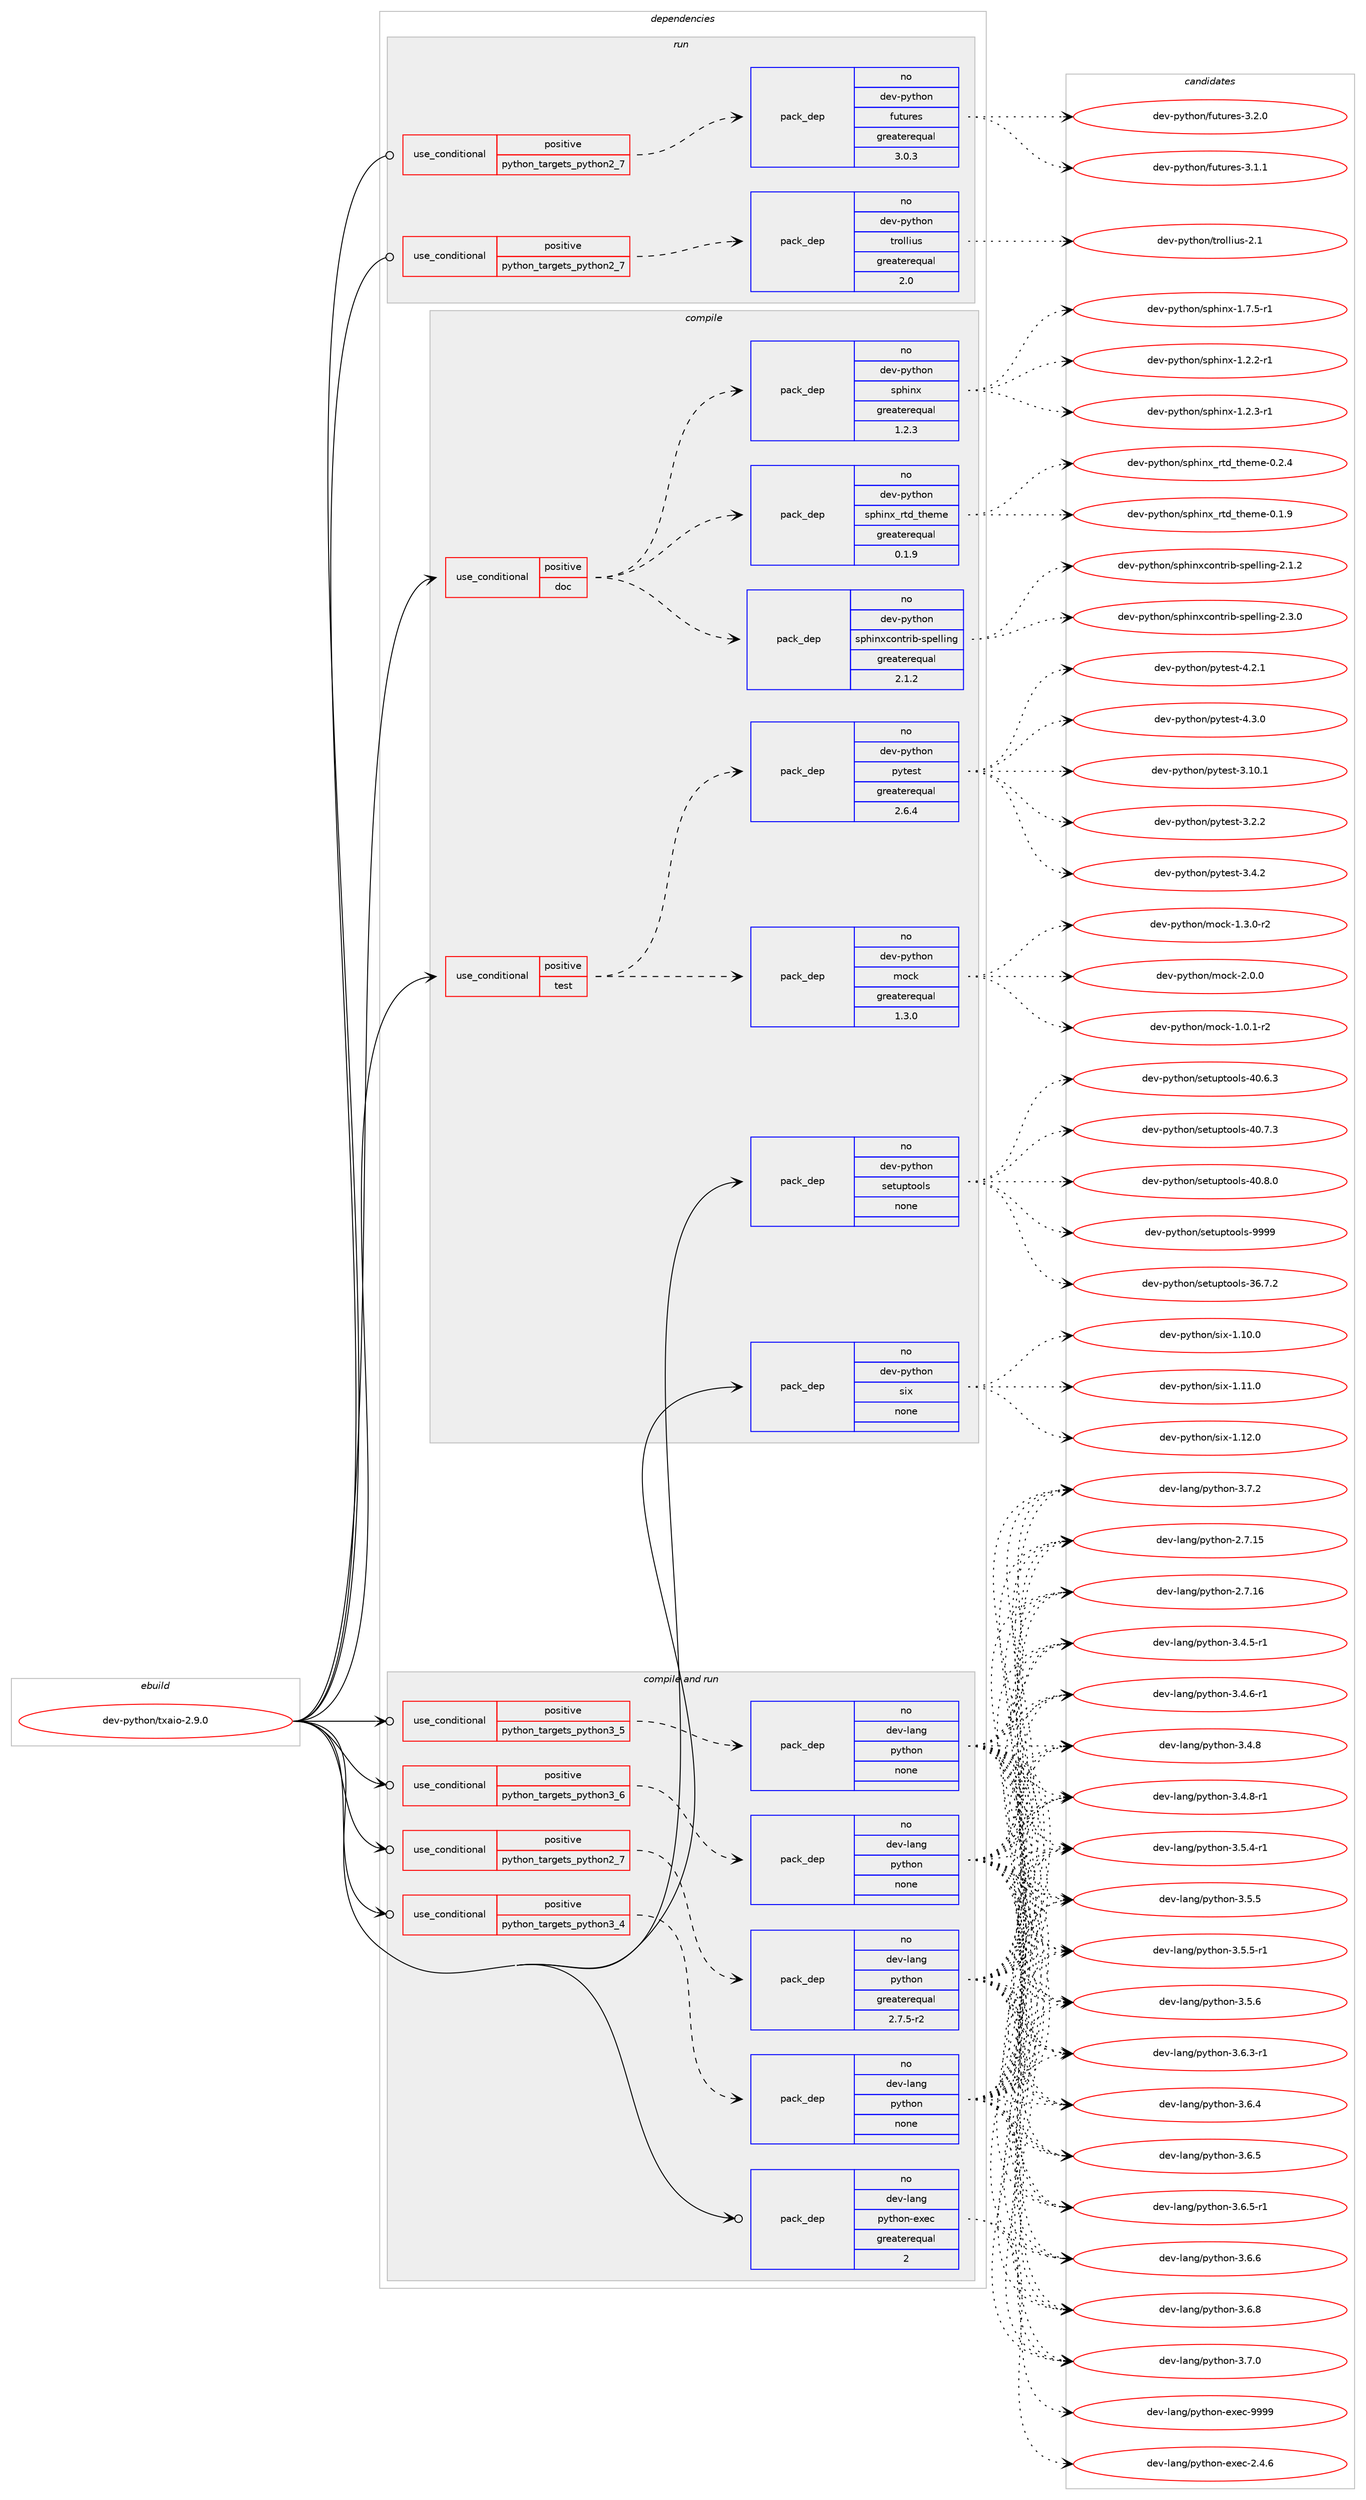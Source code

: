 digraph prolog {

# *************
# Graph options
# *************

newrank=true;
concentrate=true;
compound=true;
graph [rankdir=LR,fontname=Helvetica,fontsize=10,ranksep=1.5];#, ranksep=2.5, nodesep=0.2];
edge  [arrowhead=vee];
node  [fontname=Helvetica,fontsize=10];

# **********
# The ebuild
# **********

subgraph cluster_leftcol {
color=gray;
rank=same;
label=<<i>ebuild</i>>;
id [label="dev-python/txaio-2.9.0", color=red, width=4, href="../dev-python/txaio-2.9.0.svg"];
}

# ****************
# The dependencies
# ****************

subgraph cluster_midcol {
color=gray;
label=<<i>dependencies</i>>;
subgraph cluster_compile {
fillcolor="#eeeeee";
style=filled;
label=<<i>compile</i>>;
subgraph cond386155 {
dependency1445988 [label=<<TABLE BORDER="0" CELLBORDER="1" CELLSPACING="0" CELLPADDING="4"><TR><TD ROWSPAN="3" CELLPADDING="10">use_conditional</TD></TR><TR><TD>positive</TD></TR><TR><TD>doc</TD></TR></TABLE>>, shape=none, color=red];
subgraph pack1036466 {
dependency1445989 [label=<<TABLE BORDER="0" CELLBORDER="1" CELLSPACING="0" CELLPADDING="4" WIDTH="220"><TR><TD ROWSPAN="6" CELLPADDING="30">pack_dep</TD></TR><TR><TD WIDTH="110">no</TD></TR><TR><TD>dev-python</TD></TR><TR><TD>sphinx</TD></TR><TR><TD>greaterequal</TD></TR><TR><TD>1.2.3</TD></TR></TABLE>>, shape=none, color=blue];
}
dependency1445988:e -> dependency1445989:w [weight=20,style="dashed",arrowhead="vee"];
subgraph pack1036467 {
dependency1445990 [label=<<TABLE BORDER="0" CELLBORDER="1" CELLSPACING="0" CELLPADDING="4" WIDTH="220"><TR><TD ROWSPAN="6" CELLPADDING="30">pack_dep</TD></TR><TR><TD WIDTH="110">no</TD></TR><TR><TD>dev-python</TD></TR><TR><TD>sphinxcontrib-spelling</TD></TR><TR><TD>greaterequal</TD></TR><TR><TD>2.1.2</TD></TR></TABLE>>, shape=none, color=blue];
}
dependency1445988:e -> dependency1445990:w [weight=20,style="dashed",arrowhead="vee"];
subgraph pack1036468 {
dependency1445991 [label=<<TABLE BORDER="0" CELLBORDER="1" CELLSPACING="0" CELLPADDING="4" WIDTH="220"><TR><TD ROWSPAN="6" CELLPADDING="30">pack_dep</TD></TR><TR><TD WIDTH="110">no</TD></TR><TR><TD>dev-python</TD></TR><TR><TD>sphinx_rtd_theme</TD></TR><TR><TD>greaterequal</TD></TR><TR><TD>0.1.9</TD></TR></TABLE>>, shape=none, color=blue];
}
dependency1445988:e -> dependency1445991:w [weight=20,style="dashed",arrowhead="vee"];
}
id:e -> dependency1445988:w [weight=20,style="solid",arrowhead="vee"];
subgraph cond386156 {
dependency1445992 [label=<<TABLE BORDER="0" CELLBORDER="1" CELLSPACING="0" CELLPADDING="4"><TR><TD ROWSPAN="3" CELLPADDING="10">use_conditional</TD></TR><TR><TD>positive</TD></TR><TR><TD>test</TD></TR></TABLE>>, shape=none, color=red];
subgraph pack1036469 {
dependency1445993 [label=<<TABLE BORDER="0" CELLBORDER="1" CELLSPACING="0" CELLPADDING="4" WIDTH="220"><TR><TD ROWSPAN="6" CELLPADDING="30">pack_dep</TD></TR><TR><TD WIDTH="110">no</TD></TR><TR><TD>dev-python</TD></TR><TR><TD>pytest</TD></TR><TR><TD>greaterequal</TD></TR><TR><TD>2.6.4</TD></TR></TABLE>>, shape=none, color=blue];
}
dependency1445992:e -> dependency1445993:w [weight=20,style="dashed",arrowhead="vee"];
subgraph pack1036470 {
dependency1445994 [label=<<TABLE BORDER="0" CELLBORDER="1" CELLSPACING="0" CELLPADDING="4" WIDTH="220"><TR><TD ROWSPAN="6" CELLPADDING="30">pack_dep</TD></TR><TR><TD WIDTH="110">no</TD></TR><TR><TD>dev-python</TD></TR><TR><TD>mock</TD></TR><TR><TD>greaterequal</TD></TR><TR><TD>1.3.0</TD></TR></TABLE>>, shape=none, color=blue];
}
dependency1445992:e -> dependency1445994:w [weight=20,style="dashed",arrowhead="vee"];
}
id:e -> dependency1445992:w [weight=20,style="solid",arrowhead="vee"];
subgraph pack1036471 {
dependency1445995 [label=<<TABLE BORDER="0" CELLBORDER="1" CELLSPACING="0" CELLPADDING="4" WIDTH="220"><TR><TD ROWSPAN="6" CELLPADDING="30">pack_dep</TD></TR><TR><TD WIDTH="110">no</TD></TR><TR><TD>dev-python</TD></TR><TR><TD>setuptools</TD></TR><TR><TD>none</TD></TR><TR><TD></TD></TR></TABLE>>, shape=none, color=blue];
}
id:e -> dependency1445995:w [weight=20,style="solid",arrowhead="vee"];
subgraph pack1036472 {
dependency1445996 [label=<<TABLE BORDER="0" CELLBORDER="1" CELLSPACING="0" CELLPADDING="4" WIDTH="220"><TR><TD ROWSPAN="6" CELLPADDING="30">pack_dep</TD></TR><TR><TD WIDTH="110">no</TD></TR><TR><TD>dev-python</TD></TR><TR><TD>six</TD></TR><TR><TD>none</TD></TR><TR><TD></TD></TR></TABLE>>, shape=none, color=blue];
}
id:e -> dependency1445996:w [weight=20,style="solid",arrowhead="vee"];
}
subgraph cluster_compileandrun {
fillcolor="#eeeeee";
style=filled;
label=<<i>compile and run</i>>;
subgraph cond386157 {
dependency1445997 [label=<<TABLE BORDER="0" CELLBORDER="1" CELLSPACING="0" CELLPADDING="4"><TR><TD ROWSPAN="3" CELLPADDING="10">use_conditional</TD></TR><TR><TD>positive</TD></TR><TR><TD>python_targets_python2_7</TD></TR></TABLE>>, shape=none, color=red];
subgraph pack1036473 {
dependency1445998 [label=<<TABLE BORDER="0" CELLBORDER="1" CELLSPACING="0" CELLPADDING="4" WIDTH="220"><TR><TD ROWSPAN="6" CELLPADDING="30">pack_dep</TD></TR><TR><TD WIDTH="110">no</TD></TR><TR><TD>dev-lang</TD></TR><TR><TD>python</TD></TR><TR><TD>greaterequal</TD></TR><TR><TD>2.7.5-r2</TD></TR></TABLE>>, shape=none, color=blue];
}
dependency1445997:e -> dependency1445998:w [weight=20,style="dashed",arrowhead="vee"];
}
id:e -> dependency1445997:w [weight=20,style="solid",arrowhead="odotvee"];
subgraph cond386158 {
dependency1445999 [label=<<TABLE BORDER="0" CELLBORDER="1" CELLSPACING="0" CELLPADDING="4"><TR><TD ROWSPAN="3" CELLPADDING="10">use_conditional</TD></TR><TR><TD>positive</TD></TR><TR><TD>python_targets_python3_4</TD></TR></TABLE>>, shape=none, color=red];
subgraph pack1036474 {
dependency1446000 [label=<<TABLE BORDER="0" CELLBORDER="1" CELLSPACING="0" CELLPADDING="4" WIDTH="220"><TR><TD ROWSPAN="6" CELLPADDING="30">pack_dep</TD></TR><TR><TD WIDTH="110">no</TD></TR><TR><TD>dev-lang</TD></TR><TR><TD>python</TD></TR><TR><TD>none</TD></TR><TR><TD></TD></TR></TABLE>>, shape=none, color=blue];
}
dependency1445999:e -> dependency1446000:w [weight=20,style="dashed",arrowhead="vee"];
}
id:e -> dependency1445999:w [weight=20,style="solid",arrowhead="odotvee"];
subgraph cond386159 {
dependency1446001 [label=<<TABLE BORDER="0" CELLBORDER="1" CELLSPACING="0" CELLPADDING="4"><TR><TD ROWSPAN="3" CELLPADDING="10">use_conditional</TD></TR><TR><TD>positive</TD></TR><TR><TD>python_targets_python3_5</TD></TR></TABLE>>, shape=none, color=red];
subgraph pack1036475 {
dependency1446002 [label=<<TABLE BORDER="0" CELLBORDER="1" CELLSPACING="0" CELLPADDING="4" WIDTH="220"><TR><TD ROWSPAN="6" CELLPADDING="30">pack_dep</TD></TR><TR><TD WIDTH="110">no</TD></TR><TR><TD>dev-lang</TD></TR><TR><TD>python</TD></TR><TR><TD>none</TD></TR><TR><TD></TD></TR></TABLE>>, shape=none, color=blue];
}
dependency1446001:e -> dependency1446002:w [weight=20,style="dashed",arrowhead="vee"];
}
id:e -> dependency1446001:w [weight=20,style="solid",arrowhead="odotvee"];
subgraph cond386160 {
dependency1446003 [label=<<TABLE BORDER="0" CELLBORDER="1" CELLSPACING="0" CELLPADDING="4"><TR><TD ROWSPAN="3" CELLPADDING="10">use_conditional</TD></TR><TR><TD>positive</TD></TR><TR><TD>python_targets_python3_6</TD></TR></TABLE>>, shape=none, color=red];
subgraph pack1036476 {
dependency1446004 [label=<<TABLE BORDER="0" CELLBORDER="1" CELLSPACING="0" CELLPADDING="4" WIDTH="220"><TR><TD ROWSPAN="6" CELLPADDING="30">pack_dep</TD></TR><TR><TD WIDTH="110">no</TD></TR><TR><TD>dev-lang</TD></TR><TR><TD>python</TD></TR><TR><TD>none</TD></TR><TR><TD></TD></TR></TABLE>>, shape=none, color=blue];
}
dependency1446003:e -> dependency1446004:w [weight=20,style="dashed",arrowhead="vee"];
}
id:e -> dependency1446003:w [weight=20,style="solid",arrowhead="odotvee"];
subgraph pack1036477 {
dependency1446005 [label=<<TABLE BORDER="0" CELLBORDER="1" CELLSPACING="0" CELLPADDING="4" WIDTH="220"><TR><TD ROWSPAN="6" CELLPADDING="30">pack_dep</TD></TR><TR><TD WIDTH="110">no</TD></TR><TR><TD>dev-lang</TD></TR><TR><TD>python-exec</TD></TR><TR><TD>greaterequal</TD></TR><TR><TD>2</TD></TR></TABLE>>, shape=none, color=blue];
}
id:e -> dependency1446005:w [weight=20,style="solid",arrowhead="odotvee"];
}
subgraph cluster_run {
fillcolor="#eeeeee";
style=filled;
label=<<i>run</i>>;
subgraph cond386161 {
dependency1446006 [label=<<TABLE BORDER="0" CELLBORDER="1" CELLSPACING="0" CELLPADDING="4"><TR><TD ROWSPAN="3" CELLPADDING="10">use_conditional</TD></TR><TR><TD>positive</TD></TR><TR><TD>python_targets_python2_7</TD></TR></TABLE>>, shape=none, color=red];
subgraph pack1036478 {
dependency1446007 [label=<<TABLE BORDER="0" CELLBORDER="1" CELLSPACING="0" CELLPADDING="4" WIDTH="220"><TR><TD ROWSPAN="6" CELLPADDING="30">pack_dep</TD></TR><TR><TD WIDTH="110">no</TD></TR><TR><TD>dev-python</TD></TR><TR><TD>futures</TD></TR><TR><TD>greaterequal</TD></TR><TR><TD>3.0.3</TD></TR></TABLE>>, shape=none, color=blue];
}
dependency1446006:e -> dependency1446007:w [weight=20,style="dashed",arrowhead="vee"];
}
id:e -> dependency1446006:w [weight=20,style="solid",arrowhead="odot"];
subgraph cond386162 {
dependency1446008 [label=<<TABLE BORDER="0" CELLBORDER="1" CELLSPACING="0" CELLPADDING="4"><TR><TD ROWSPAN="3" CELLPADDING="10">use_conditional</TD></TR><TR><TD>positive</TD></TR><TR><TD>python_targets_python2_7</TD></TR></TABLE>>, shape=none, color=red];
subgraph pack1036479 {
dependency1446009 [label=<<TABLE BORDER="0" CELLBORDER="1" CELLSPACING="0" CELLPADDING="4" WIDTH="220"><TR><TD ROWSPAN="6" CELLPADDING="30">pack_dep</TD></TR><TR><TD WIDTH="110">no</TD></TR><TR><TD>dev-python</TD></TR><TR><TD>trollius</TD></TR><TR><TD>greaterequal</TD></TR><TR><TD>2.0</TD></TR></TABLE>>, shape=none, color=blue];
}
dependency1446008:e -> dependency1446009:w [weight=20,style="dashed",arrowhead="vee"];
}
id:e -> dependency1446008:w [weight=20,style="solid",arrowhead="odot"];
}
}

# **************
# The candidates
# **************

subgraph cluster_choices {
rank=same;
color=gray;
label=<<i>candidates</i>>;

subgraph choice1036466 {
color=black;
nodesep=1;
choice10010111845112121116104111110471151121041051101204549465046504511449 [label="dev-python/sphinx-1.2.2-r1", color=red, width=4,href="../dev-python/sphinx-1.2.2-r1.svg"];
choice10010111845112121116104111110471151121041051101204549465046514511449 [label="dev-python/sphinx-1.2.3-r1", color=red, width=4,href="../dev-python/sphinx-1.2.3-r1.svg"];
choice10010111845112121116104111110471151121041051101204549465546534511449 [label="dev-python/sphinx-1.7.5-r1", color=red, width=4,href="../dev-python/sphinx-1.7.5-r1.svg"];
dependency1445989:e -> choice10010111845112121116104111110471151121041051101204549465046504511449:w [style=dotted,weight="100"];
dependency1445989:e -> choice10010111845112121116104111110471151121041051101204549465046514511449:w [style=dotted,weight="100"];
dependency1445989:e -> choice10010111845112121116104111110471151121041051101204549465546534511449:w [style=dotted,weight="100"];
}
subgraph choice1036467 {
color=black;
nodesep=1;
choice1001011184511212111610411111047115112104105110120991111101161141059845115112101108108105110103455046494650 [label="dev-python/sphinxcontrib-spelling-2.1.2", color=red, width=4,href="../dev-python/sphinxcontrib-spelling-2.1.2.svg"];
choice1001011184511212111610411111047115112104105110120991111101161141059845115112101108108105110103455046514648 [label="dev-python/sphinxcontrib-spelling-2.3.0", color=red, width=4,href="../dev-python/sphinxcontrib-spelling-2.3.0.svg"];
dependency1445990:e -> choice1001011184511212111610411111047115112104105110120991111101161141059845115112101108108105110103455046494650:w [style=dotted,weight="100"];
dependency1445990:e -> choice1001011184511212111610411111047115112104105110120991111101161141059845115112101108108105110103455046514648:w [style=dotted,weight="100"];
}
subgraph choice1036468 {
color=black;
nodesep=1;
choice10010111845112121116104111110471151121041051101209511411610095116104101109101454846494657 [label="dev-python/sphinx_rtd_theme-0.1.9", color=red, width=4,href="../dev-python/sphinx_rtd_theme-0.1.9.svg"];
choice10010111845112121116104111110471151121041051101209511411610095116104101109101454846504652 [label="dev-python/sphinx_rtd_theme-0.2.4", color=red, width=4,href="../dev-python/sphinx_rtd_theme-0.2.4.svg"];
dependency1445991:e -> choice10010111845112121116104111110471151121041051101209511411610095116104101109101454846494657:w [style=dotted,weight="100"];
dependency1445991:e -> choice10010111845112121116104111110471151121041051101209511411610095116104101109101454846504652:w [style=dotted,weight="100"];
}
subgraph choice1036469 {
color=black;
nodesep=1;
choice100101118451121211161041111104711212111610111511645514649484649 [label="dev-python/pytest-3.10.1", color=red, width=4,href="../dev-python/pytest-3.10.1.svg"];
choice1001011184511212111610411111047112121116101115116455146504650 [label="dev-python/pytest-3.2.2", color=red, width=4,href="../dev-python/pytest-3.2.2.svg"];
choice1001011184511212111610411111047112121116101115116455146524650 [label="dev-python/pytest-3.4.2", color=red, width=4,href="../dev-python/pytest-3.4.2.svg"];
choice1001011184511212111610411111047112121116101115116455246504649 [label="dev-python/pytest-4.2.1", color=red, width=4,href="../dev-python/pytest-4.2.1.svg"];
choice1001011184511212111610411111047112121116101115116455246514648 [label="dev-python/pytest-4.3.0", color=red, width=4,href="../dev-python/pytest-4.3.0.svg"];
dependency1445993:e -> choice100101118451121211161041111104711212111610111511645514649484649:w [style=dotted,weight="100"];
dependency1445993:e -> choice1001011184511212111610411111047112121116101115116455146504650:w [style=dotted,weight="100"];
dependency1445993:e -> choice1001011184511212111610411111047112121116101115116455146524650:w [style=dotted,weight="100"];
dependency1445993:e -> choice1001011184511212111610411111047112121116101115116455246504649:w [style=dotted,weight="100"];
dependency1445993:e -> choice1001011184511212111610411111047112121116101115116455246514648:w [style=dotted,weight="100"];
}
subgraph choice1036470 {
color=black;
nodesep=1;
choice1001011184511212111610411111047109111991074549464846494511450 [label="dev-python/mock-1.0.1-r2", color=red, width=4,href="../dev-python/mock-1.0.1-r2.svg"];
choice1001011184511212111610411111047109111991074549465146484511450 [label="dev-python/mock-1.3.0-r2", color=red, width=4,href="../dev-python/mock-1.3.0-r2.svg"];
choice100101118451121211161041111104710911199107455046484648 [label="dev-python/mock-2.0.0", color=red, width=4,href="../dev-python/mock-2.0.0.svg"];
dependency1445994:e -> choice1001011184511212111610411111047109111991074549464846494511450:w [style=dotted,weight="100"];
dependency1445994:e -> choice1001011184511212111610411111047109111991074549465146484511450:w [style=dotted,weight="100"];
dependency1445994:e -> choice100101118451121211161041111104710911199107455046484648:w [style=dotted,weight="100"];
}
subgraph choice1036471 {
color=black;
nodesep=1;
choice100101118451121211161041111104711510111611711211611111110811545515446554650 [label="dev-python/setuptools-36.7.2", color=red, width=4,href="../dev-python/setuptools-36.7.2.svg"];
choice100101118451121211161041111104711510111611711211611111110811545524846544651 [label="dev-python/setuptools-40.6.3", color=red, width=4,href="../dev-python/setuptools-40.6.3.svg"];
choice100101118451121211161041111104711510111611711211611111110811545524846554651 [label="dev-python/setuptools-40.7.3", color=red, width=4,href="../dev-python/setuptools-40.7.3.svg"];
choice100101118451121211161041111104711510111611711211611111110811545524846564648 [label="dev-python/setuptools-40.8.0", color=red, width=4,href="../dev-python/setuptools-40.8.0.svg"];
choice10010111845112121116104111110471151011161171121161111111081154557575757 [label="dev-python/setuptools-9999", color=red, width=4,href="../dev-python/setuptools-9999.svg"];
dependency1445995:e -> choice100101118451121211161041111104711510111611711211611111110811545515446554650:w [style=dotted,weight="100"];
dependency1445995:e -> choice100101118451121211161041111104711510111611711211611111110811545524846544651:w [style=dotted,weight="100"];
dependency1445995:e -> choice100101118451121211161041111104711510111611711211611111110811545524846554651:w [style=dotted,weight="100"];
dependency1445995:e -> choice100101118451121211161041111104711510111611711211611111110811545524846564648:w [style=dotted,weight="100"];
dependency1445995:e -> choice10010111845112121116104111110471151011161171121161111111081154557575757:w [style=dotted,weight="100"];
}
subgraph choice1036472 {
color=black;
nodesep=1;
choice100101118451121211161041111104711510512045494649484648 [label="dev-python/six-1.10.0", color=red, width=4,href="../dev-python/six-1.10.0.svg"];
choice100101118451121211161041111104711510512045494649494648 [label="dev-python/six-1.11.0", color=red, width=4,href="../dev-python/six-1.11.0.svg"];
choice100101118451121211161041111104711510512045494649504648 [label="dev-python/six-1.12.0", color=red, width=4,href="../dev-python/six-1.12.0.svg"];
dependency1445996:e -> choice100101118451121211161041111104711510512045494649484648:w [style=dotted,weight="100"];
dependency1445996:e -> choice100101118451121211161041111104711510512045494649494648:w [style=dotted,weight="100"];
dependency1445996:e -> choice100101118451121211161041111104711510512045494649504648:w [style=dotted,weight="100"];
}
subgraph choice1036473 {
color=black;
nodesep=1;
choice10010111845108971101034711212111610411111045504655464953 [label="dev-lang/python-2.7.15", color=red, width=4,href="../dev-lang/python-2.7.15.svg"];
choice10010111845108971101034711212111610411111045504655464954 [label="dev-lang/python-2.7.16", color=red, width=4,href="../dev-lang/python-2.7.16.svg"];
choice1001011184510897110103471121211161041111104551465246534511449 [label="dev-lang/python-3.4.5-r1", color=red, width=4,href="../dev-lang/python-3.4.5-r1.svg"];
choice1001011184510897110103471121211161041111104551465246544511449 [label="dev-lang/python-3.4.6-r1", color=red, width=4,href="../dev-lang/python-3.4.6-r1.svg"];
choice100101118451089711010347112121116104111110455146524656 [label="dev-lang/python-3.4.8", color=red, width=4,href="../dev-lang/python-3.4.8.svg"];
choice1001011184510897110103471121211161041111104551465246564511449 [label="dev-lang/python-3.4.8-r1", color=red, width=4,href="../dev-lang/python-3.4.8-r1.svg"];
choice1001011184510897110103471121211161041111104551465346524511449 [label="dev-lang/python-3.5.4-r1", color=red, width=4,href="../dev-lang/python-3.5.4-r1.svg"];
choice100101118451089711010347112121116104111110455146534653 [label="dev-lang/python-3.5.5", color=red, width=4,href="../dev-lang/python-3.5.5.svg"];
choice1001011184510897110103471121211161041111104551465346534511449 [label="dev-lang/python-3.5.5-r1", color=red, width=4,href="../dev-lang/python-3.5.5-r1.svg"];
choice100101118451089711010347112121116104111110455146534654 [label="dev-lang/python-3.5.6", color=red, width=4,href="../dev-lang/python-3.5.6.svg"];
choice1001011184510897110103471121211161041111104551465446514511449 [label="dev-lang/python-3.6.3-r1", color=red, width=4,href="../dev-lang/python-3.6.3-r1.svg"];
choice100101118451089711010347112121116104111110455146544652 [label="dev-lang/python-3.6.4", color=red, width=4,href="../dev-lang/python-3.6.4.svg"];
choice100101118451089711010347112121116104111110455146544653 [label="dev-lang/python-3.6.5", color=red, width=4,href="../dev-lang/python-3.6.5.svg"];
choice1001011184510897110103471121211161041111104551465446534511449 [label="dev-lang/python-3.6.5-r1", color=red, width=4,href="../dev-lang/python-3.6.5-r1.svg"];
choice100101118451089711010347112121116104111110455146544654 [label="dev-lang/python-3.6.6", color=red, width=4,href="../dev-lang/python-3.6.6.svg"];
choice100101118451089711010347112121116104111110455146544656 [label="dev-lang/python-3.6.8", color=red, width=4,href="../dev-lang/python-3.6.8.svg"];
choice100101118451089711010347112121116104111110455146554648 [label="dev-lang/python-3.7.0", color=red, width=4,href="../dev-lang/python-3.7.0.svg"];
choice100101118451089711010347112121116104111110455146554650 [label="dev-lang/python-3.7.2", color=red, width=4,href="../dev-lang/python-3.7.2.svg"];
dependency1445998:e -> choice10010111845108971101034711212111610411111045504655464953:w [style=dotted,weight="100"];
dependency1445998:e -> choice10010111845108971101034711212111610411111045504655464954:w [style=dotted,weight="100"];
dependency1445998:e -> choice1001011184510897110103471121211161041111104551465246534511449:w [style=dotted,weight="100"];
dependency1445998:e -> choice1001011184510897110103471121211161041111104551465246544511449:w [style=dotted,weight="100"];
dependency1445998:e -> choice100101118451089711010347112121116104111110455146524656:w [style=dotted,weight="100"];
dependency1445998:e -> choice1001011184510897110103471121211161041111104551465246564511449:w [style=dotted,weight="100"];
dependency1445998:e -> choice1001011184510897110103471121211161041111104551465346524511449:w [style=dotted,weight="100"];
dependency1445998:e -> choice100101118451089711010347112121116104111110455146534653:w [style=dotted,weight="100"];
dependency1445998:e -> choice1001011184510897110103471121211161041111104551465346534511449:w [style=dotted,weight="100"];
dependency1445998:e -> choice100101118451089711010347112121116104111110455146534654:w [style=dotted,weight="100"];
dependency1445998:e -> choice1001011184510897110103471121211161041111104551465446514511449:w [style=dotted,weight="100"];
dependency1445998:e -> choice100101118451089711010347112121116104111110455146544652:w [style=dotted,weight="100"];
dependency1445998:e -> choice100101118451089711010347112121116104111110455146544653:w [style=dotted,weight="100"];
dependency1445998:e -> choice1001011184510897110103471121211161041111104551465446534511449:w [style=dotted,weight="100"];
dependency1445998:e -> choice100101118451089711010347112121116104111110455146544654:w [style=dotted,weight="100"];
dependency1445998:e -> choice100101118451089711010347112121116104111110455146544656:w [style=dotted,weight="100"];
dependency1445998:e -> choice100101118451089711010347112121116104111110455146554648:w [style=dotted,weight="100"];
dependency1445998:e -> choice100101118451089711010347112121116104111110455146554650:w [style=dotted,weight="100"];
}
subgraph choice1036474 {
color=black;
nodesep=1;
choice10010111845108971101034711212111610411111045504655464953 [label="dev-lang/python-2.7.15", color=red, width=4,href="../dev-lang/python-2.7.15.svg"];
choice10010111845108971101034711212111610411111045504655464954 [label="dev-lang/python-2.7.16", color=red, width=4,href="../dev-lang/python-2.7.16.svg"];
choice1001011184510897110103471121211161041111104551465246534511449 [label="dev-lang/python-3.4.5-r1", color=red, width=4,href="../dev-lang/python-3.4.5-r1.svg"];
choice1001011184510897110103471121211161041111104551465246544511449 [label="dev-lang/python-3.4.6-r1", color=red, width=4,href="../dev-lang/python-3.4.6-r1.svg"];
choice100101118451089711010347112121116104111110455146524656 [label="dev-lang/python-3.4.8", color=red, width=4,href="../dev-lang/python-3.4.8.svg"];
choice1001011184510897110103471121211161041111104551465246564511449 [label="dev-lang/python-3.4.8-r1", color=red, width=4,href="../dev-lang/python-3.4.8-r1.svg"];
choice1001011184510897110103471121211161041111104551465346524511449 [label="dev-lang/python-3.5.4-r1", color=red, width=4,href="../dev-lang/python-3.5.4-r1.svg"];
choice100101118451089711010347112121116104111110455146534653 [label="dev-lang/python-3.5.5", color=red, width=4,href="../dev-lang/python-3.5.5.svg"];
choice1001011184510897110103471121211161041111104551465346534511449 [label="dev-lang/python-3.5.5-r1", color=red, width=4,href="../dev-lang/python-3.5.5-r1.svg"];
choice100101118451089711010347112121116104111110455146534654 [label="dev-lang/python-3.5.6", color=red, width=4,href="../dev-lang/python-3.5.6.svg"];
choice1001011184510897110103471121211161041111104551465446514511449 [label="dev-lang/python-3.6.3-r1", color=red, width=4,href="../dev-lang/python-3.6.3-r1.svg"];
choice100101118451089711010347112121116104111110455146544652 [label="dev-lang/python-3.6.4", color=red, width=4,href="../dev-lang/python-3.6.4.svg"];
choice100101118451089711010347112121116104111110455146544653 [label="dev-lang/python-3.6.5", color=red, width=4,href="../dev-lang/python-3.6.5.svg"];
choice1001011184510897110103471121211161041111104551465446534511449 [label="dev-lang/python-3.6.5-r1", color=red, width=4,href="../dev-lang/python-3.6.5-r1.svg"];
choice100101118451089711010347112121116104111110455146544654 [label="dev-lang/python-3.6.6", color=red, width=4,href="../dev-lang/python-3.6.6.svg"];
choice100101118451089711010347112121116104111110455146544656 [label="dev-lang/python-3.6.8", color=red, width=4,href="../dev-lang/python-3.6.8.svg"];
choice100101118451089711010347112121116104111110455146554648 [label="dev-lang/python-3.7.0", color=red, width=4,href="../dev-lang/python-3.7.0.svg"];
choice100101118451089711010347112121116104111110455146554650 [label="dev-lang/python-3.7.2", color=red, width=4,href="../dev-lang/python-3.7.2.svg"];
dependency1446000:e -> choice10010111845108971101034711212111610411111045504655464953:w [style=dotted,weight="100"];
dependency1446000:e -> choice10010111845108971101034711212111610411111045504655464954:w [style=dotted,weight="100"];
dependency1446000:e -> choice1001011184510897110103471121211161041111104551465246534511449:w [style=dotted,weight="100"];
dependency1446000:e -> choice1001011184510897110103471121211161041111104551465246544511449:w [style=dotted,weight="100"];
dependency1446000:e -> choice100101118451089711010347112121116104111110455146524656:w [style=dotted,weight="100"];
dependency1446000:e -> choice1001011184510897110103471121211161041111104551465246564511449:w [style=dotted,weight="100"];
dependency1446000:e -> choice1001011184510897110103471121211161041111104551465346524511449:w [style=dotted,weight="100"];
dependency1446000:e -> choice100101118451089711010347112121116104111110455146534653:w [style=dotted,weight="100"];
dependency1446000:e -> choice1001011184510897110103471121211161041111104551465346534511449:w [style=dotted,weight="100"];
dependency1446000:e -> choice100101118451089711010347112121116104111110455146534654:w [style=dotted,weight="100"];
dependency1446000:e -> choice1001011184510897110103471121211161041111104551465446514511449:w [style=dotted,weight="100"];
dependency1446000:e -> choice100101118451089711010347112121116104111110455146544652:w [style=dotted,weight="100"];
dependency1446000:e -> choice100101118451089711010347112121116104111110455146544653:w [style=dotted,weight="100"];
dependency1446000:e -> choice1001011184510897110103471121211161041111104551465446534511449:w [style=dotted,weight="100"];
dependency1446000:e -> choice100101118451089711010347112121116104111110455146544654:w [style=dotted,weight="100"];
dependency1446000:e -> choice100101118451089711010347112121116104111110455146544656:w [style=dotted,weight="100"];
dependency1446000:e -> choice100101118451089711010347112121116104111110455146554648:w [style=dotted,weight="100"];
dependency1446000:e -> choice100101118451089711010347112121116104111110455146554650:w [style=dotted,weight="100"];
}
subgraph choice1036475 {
color=black;
nodesep=1;
choice10010111845108971101034711212111610411111045504655464953 [label="dev-lang/python-2.7.15", color=red, width=4,href="../dev-lang/python-2.7.15.svg"];
choice10010111845108971101034711212111610411111045504655464954 [label="dev-lang/python-2.7.16", color=red, width=4,href="../dev-lang/python-2.7.16.svg"];
choice1001011184510897110103471121211161041111104551465246534511449 [label="dev-lang/python-3.4.5-r1", color=red, width=4,href="../dev-lang/python-3.4.5-r1.svg"];
choice1001011184510897110103471121211161041111104551465246544511449 [label="dev-lang/python-3.4.6-r1", color=red, width=4,href="../dev-lang/python-3.4.6-r1.svg"];
choice100101118451089711010347112121116104111110455146524656 [label="dev-lang/python-3.4.8", color=red, width=4,href="../dev-lang/python-3.4.8.svg"];
choice1001011184510897110103471121211161041111104551465246564511449 [label="dev-lang/python-3.4.8-r1", color=red, width=4,href="../dev-lang/python-3.4.8-r1.svg"];
choice1001011184510897110103471121211161041111104551465346524511449 [label="dev-lang/python-3.5.4-r1", color=red, width=4,href="../dev-lang/python-3.5.4-r1.svg"];
choice100101118451089711010347112121116104111110455146534653 [label="dev-lang/python-3.5.5", color=red, width=4,href="../dev-lang/python-3.5.5.svg"];
choice1001011184510897110103471121211161041111104551465346534511449 [label="dev-lang/python-3.5.5-r1", color=red, width=4,href="../dev-lang/python-3.5.5-r1.svg"];
choice100101118451089711010347112121116104111110455146534654 [label="dev-lang/python-3.5.6", color=red, width=4,href="../dev-lang/python-3.5.6.svg"];
choice1001011184510897110103471121211161041111104551465446514511449 [label="dev-lang/python-3.6.3-r1", color=red, width=4,href="../dev-lang/python-3.6.3-r1.svg"];
choice100101118451089711010347112121116104111110455146544652 [label="dev-lang/python-3.6.4", color=red, width=4,href="../dev-lang/python-3.6.4.svg"];
choice100101118451089711010347112121116104111110455146544653 [label="dev-lang/python-3.6.5", color=red, width=4,href="../dev-lang/python-3.6.5.svg"];
choice1001011184510897110103471121211161041111104551465446534511449 [label="dev-lang/python-3.6.5-r1", color=red, width=4,href="../dev-lang/python-3.6.5-r1.svg"];
choice100101118451089711010347112121116104111110455146544654 [label="dev-lang/python-3.6.6", color=red, width=4,href="../dev-lang/python-3.6.6.svg"];
choice100101118451089711010347112121116104111110455146544656 [label="dev-lang/python-3.6.8", color=red, width=4,href="../dev-lang/python-3.6.8.svg"];
choice100101118451089711010347112121116104111110455146554648 [label="dev-lang/python-3.7.0", color=red, width=4,href="../dev-lang/python-3.7.0.svg"];
choice100101118451089711010347112121116104111110455146554650 [label="dev-lang/python-3.7.2", color=red, width=4,href="../dev-lang/python-3.7.2.svg"];
dependency1446002:e -> choice10010111845108971101034711212111610411111045504655464953:w [style=dotted,weight="100"];
dependency1446002:e -> choice10010111845108971101034711212111610411111045504655464954:w [style=dotted,weight="100"];
dependency1446002:e -> choice1001011184510897110103471121211161041111104551465246534511449:w [style=dotted,weight="100"];
dependency1446002:e -> choice1001011184510897110103471121211161041111104551465246544511449:w [style=dotted,weight="100"];
dependency1446002:e -> choice100101118451089711010347112121116104111110455146524656:w [style=dotted,weight="100"];
dependency1446002:e -> choice1001011184510897110103471121211161041111104551465246564511449:w [style=dotted,weight="100"];
dependency1446002:e -> choice1001011184510897110103471121211161041111104551465346524511449:w [style=dotted,weight="100"];
dependency1446002:e -> choice100101118451089711010347112121116104111110455146534653:w [style=dotted,weight="100"];
dependency1446002:e -> choice1001011184510897110103471121211161041111104551465346534511449:w [style=dotted,weight="100"];
dependency1446002:e -> choice100101118451089711010347112121116104111110455146534654:w [style=dotted,weight="100"];
dependency1446002:e -> choice1001011184510897110103471121211161041111104551465446514511449:w [style=dotted,weight="100"];
dependency1446002:e -> choice100101118451089711010347112121116104111110455146544652:w [style=dotted,weight="100"];
dependency1446002:e -> choice100101118451089711010347112121116104111110455146544653:w [style=dotted,weight="100"];
dependency1446002:e -> choice1001011184510897110103471121211161041111104551465446534511449:w [style=dotted,weight="100"];
dependency1446002:e -> choice100101118451089711010347112121116104111110455146544654:w [style=dotted,weight="100"];
dependency1446002:e -> choice100101118451089711010347112121116104111110455146544656:w [style=dotted,weight="100"];
dependency1446002:e -> choice100101118451089711010347112121116104111110455146554648:w [style=dotted,weight="100"];
dependency1446002:e -> choice100101118451089711010347112121116104111110455146554650:w [style=dotted,weight="100"];
}
subgraph choice1036476 {
color=black;
nodesep=1;
choice10010111845108971101034711212111610411111045504655464953 [label="dev-lang/python-2.7.15", color=red, width=4,href="../dev-lang/python-2.7.15.svg"];
choice10010111845108971101034711212111610411111045504655464954 [label="dev-lang/python-2.7.16", color=red, width=4,href="../dev-lang/python-2.7.16.svg"];
choice1001011184510897110103471121211161041111104551465246534511449 [label="dev-lang/python-3.4.5-r1", color=red, width=4,href="../dev-lang/python-3.4.5-r1.svg"];
choice1001011184510897110103471121211161041111104551465246544511449 [label="dev-lang/python-3.4.6-r1", color=red, width=4,href="../dev-lang/python-3.4.6-r1.svg"];
choice100101118451089711010347112121116104111110455146524656 [label="dev-lang/python-3.4.8", color=red, width=4,href="../dev-lang/python-3.4.8.svg"];
choice1001011184510897110103471121211161041111104551465246564511449 [label="dev-lang/python-3.4.8-r1", color=red, width=4,href="../dev-lang/python-3.4.8-r1.svg"];
choice1001011184510897110103471121211161041111104551465346524511449 [label="dev-lang/python-3.5.4-r1", color=red, width=4,href="../dev-lang/python-3.5.4-r1.svg"];
choice100101118451089711010347112121116104111110455146534653 [label="dev-lang/python-3.5.5", color=red, width=4,href="../dev-lang/python-3.5.5.svg"];
choice1001011184510897110103471121211161041111104551465346534511449 [label="dev-lang/python-3.5.5-r1", color=red, width=4,href="../dev-lang/python-3.5.5-r1.svg"];
choice100101118451089711010347112121116104111110455146534654 [label="dev-lang/python-3.5.6", color=red, width=4,href="../dev-lang/python-3.5.6.svg"];
choice1001011184510897110103471121211161041111104551465446514511449 [label="dev-lang/python-3.6.3-r1", color=red, width=4,href="../dev-lang/python-3.6.3-r1.svg"];
choice100101118451089711010347112121116104111110455146544652 [label="dev-lang/python-3.6.4", color=red, width=4,href="../dev-lang/python-3.6.4.svg"];
choice100101118451089711010347112121116104111110455146544653 [label="dev-lang/python-3.6.5", color=red, width=4,href="../dev-lang/python-3.6.5.svg"];
choice1001011184510897110103471121211161041111104551465446534511449 [label="dev-lang/python-3.6.5-r1", color=red, width=4,href="../dev-lang/python-3.6.5-r1.svg"];
choice100101118451089711010347112121116104111110455146544654 [label="dev-lang/python-3.6.6", color=red, width=4,href="../dev-lang/python-3.6.6.svg"];
choice100101118451089711010347112121116104111110455146544656 [label="dev-lang/python-3.6.8", color=red, width=4,href="../dev-lang/python-3.6.8.svg"];
choice100101118451089711010347112121116104111110455146554648 [label="dev-lang/python-3.7.0", color=red, width=4,href="../dev-lang/python-3.7.0.svg"];
choice100101118451089711010347112121116104111110455146554650 [label="dev-lang/python-3.7.2", color=red, width=4,href="../dev-lang/python-3.7.2.svg"];
dependency1446004:e -> choice10010111845108971101034711212111610411111045504655464953:w [style=dotted,weight="100"];
dependency1446004:e -> choice10010111845108971101034711212111610411111045504655464954:w [style=dotted,weight="100"];
dependency1446004:e -> choice1001011184510897110103471121211161041111104551465246534511449:w [style=dotted,weight="100"];
dependency1446004:e -> choice1001011184510897110103471121211161041111104551465246544511449:w [style=dotted,weight="100"];
dependency1446004:e -> choice100101118451089711010347112121116104111110455146524656:w [style=dotted,weight="100"];
dependency1446004:e -> choice1001011184510897110103471121211161041111104551465246564511449:w [style=dotted,weight="100"];
dependency1446004:e -> choice1001011184510897110103471121211161041111104551465346524511449:w [style=dotted,weight="100"];
dependency1446004:e -> choice100101118451089711010347112121116104111110455146534653:w [style=dotted,weight="100"];
dependency1446004:e -> choice1001011184510897110103471121211161041111104551465346534511449:w [style=dotted,weight="100"];
dependency1446004:e -> choice100101118451089711010347112121116104111110455146534654:w [style=dotted,weight="100"];
dependency1446004:e -> choice1001011184510897110103471121211161041111104551465446514511449:w [style=dotted,weight="100"];
dependency1446004:e -> choice100101118451089711010347112121116104111110455146544652:w [style=dotted,weight="100"];
dependency1446004:e -> choice100101118451089711010347112121116104111110455146544653:w [style=dotted,weight="100"];
dependency1446004:e -> choice1001011184510897110103471121211161041111104551465446534511449:w [style=dotted,weight="100"];
dependency1446004:e -> choice100101118451089711010347112121116104111110455146544654:w [style=dotted,weight="100"];
dependency1446004:e -> choice100101118451089711010347112121116104111110455146544656:w [style=dotted,weight="100"];
dependency1446004:e -> choice100101118451089711010347112121116104111110455146554648:w [style=dotted,weight="100"];
dependency1446004:e -> choice100101118451089711010347112121116104111110455146554650:w [style=dotted,weight="100"];
}
subgraph choice1036477 {
color=black;
nodesep=1;
choice1001011184510897110103471121211161041111104510112010199455046524654 [label="dev-lang/python-exec-2.4.6", color=red, width=4,href="../dev-lang/python-exec-2.4.6.svg"];
choice10010111845108971101034711212111610411111045101120101994557575757 [label="dev-lang/python-exec-9999", color=red, width=4,href="../dev-lang/python-exec-9999.svg"];
dependency1446005:e -> choice1001011184510897110103471121211161041111104510112010199455046524654:w [style=dotted,weight="100"];
dependency1446005:e -> choice10010111845108971101034711212111610411111045101120101994557575757:w [style=dotted,weight="100"];
}
subgraph choice1036478 {
color=black;
nodesep=1;
choice1001011184511212111610411111047102117116117114101115455146494649 [label="dev-python/futures-3.1.1", color=red, width=4,href="../dev-python/futures-3.1.1.svg"];
choice1001011184511212111610411111047102117116117114101115455146504648 [label="dev-python/futures-3.2.0", color=red, width=4,href="../dev-python/futures-3.2.0.svg"];
dependency1446007:e -> choice1001011184511212111610411111047102117116117114101115455146494649:w [style=dotted,weight="100"];
dependency1446007:e -> choice1001011184511212111610411111047102117116117114101115455146504648:w [style=dotted,weight="100"];
}
subgraph choice1036479 {
color=black;
nodesep=1;
choice100101118451121211161041111104711611411110810810511711545504649 [label="dev-python/trollius-2.1", color=red, width=4,href="../dev-python/trollius-2.1.svg"];
dependency1446009:e -> choice100101118451121211161041111104711611411110810810511711545504649:w [style=dotted,weight="100"];
}
}

}
